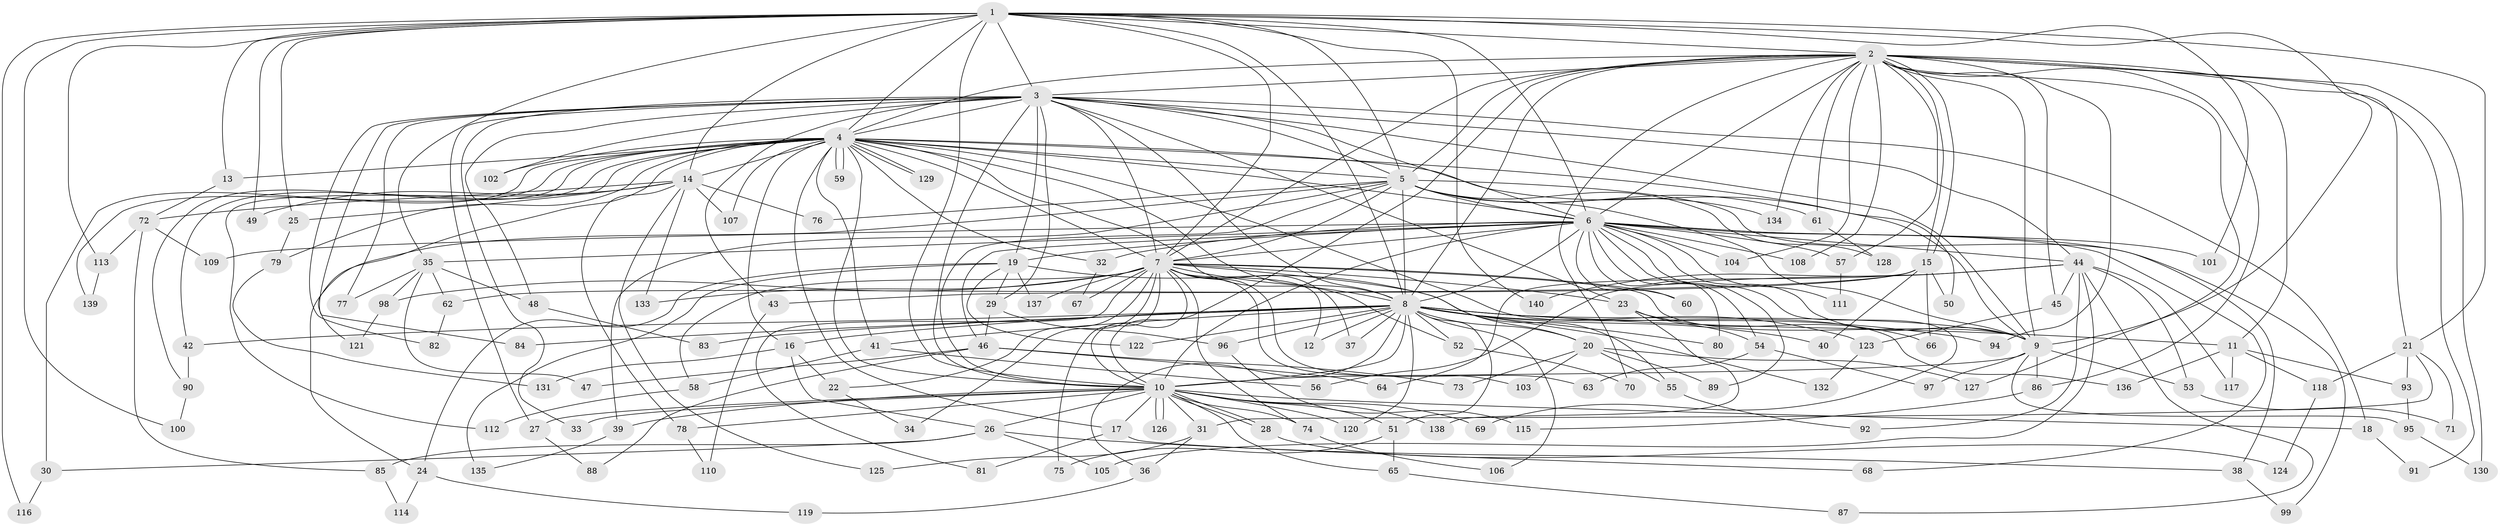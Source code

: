 // coarse degree distribution, {21: 0.008771929824561403, 23: 0.008771929824561403, 26: 0.008771929824561403, 29: 0.017543859649122806, 24: 0.008771929824561403, 27: 0.008771929824561403, 25: 0.008771929824561403, 7: 0.02631578947368421, 2: 0.5350877192982456, 10: 0.017543859649122806, 9: 0.017543859649122806, 5: 0.02631578947368421, 4: 0.06140350877192982, 3: 0.22807017543859648, 6: 0.008771929824561403, 8: 0.008771929824561403}
// Generated by graph-tools (version 1.1) at 2025/51/02/27/25 19:51:41]
// undirected, 140 vertices, 305 edges
graph export_dot {
graph [start="1"]
  node [color=gray90,style=filled];
  1;
  2;
  3;
  4;
  5;
  6;
  7;
  8;
  9;
  10;
  11;
  12;
  13;
  14;
  15;
  16;
  17;
  18;
  19;
  20;
  21;
  22;
  23;
  24;
  25;
  26;
  27;
  28;
  29;
  30;
  31;
  32;
  33;
  34;
  35;
  36;
  37;
  38;
  39;
  40;
  41;
  42;
  43;
  44;
  45;
  46;
  47;
  48;
  49;
  50;
  51;
  52;
  53;
  54;
  55;
  56;
  57;
  58;
  59;
  60;
  61;
  62;
  63;
  64;
  65;
  66;
  67;
  68;
  69;
  70;
  71;
  72;
  73;
  74;
  75;
  76;
  77;
  78;
  79;
  80;
  81;
  82;
  83;
  84;
  85;
  86;
  87;
  88;
  89;
  90;
  91;
  92;
  93;
  94;
  95;
  96;
  97;
  98;
  99;
  100;
  101;
  102;
  103;
  104;
  105;
  106;
  107;
  108;
  109;
  110;
  111;
  112;
  113;
  114;
  115;
  116;
  117;
  118;
  119;
  120;
  121;
  122;
  123;
  124;
  125;
  126;
  127;
  128;
  129;
  130;
  131;
  132;
  133;
  134;
  135;
  136;
  137;
  138;
  139;
  140;
  1 -- 2;
  1 -- 3;
  1 -- 4;
  1 -- 5;
  1 -- 6;
  1 -- 7;
  1 -- 8;
  1 -- 9;
  1 -- 10;
  1 -- 13;
  1 -- 14;
  1 -- 21;
  1 -- 25;
  1 -- 35;
  1 -- 49;
  1 -- 100;
  1 -- 101;
  1 -- 113;
  1 -- 116;
  1 -- 140;
  2 -- 3;
  2 -- 4;
  2 -- 5;
  2 -- 6;
  2 -- 7;
  2 -- 8;
  2 -- 9;
  2 -- 10;
  2 -- 11;
  2 -- 15;
  2 -- 15;
  2 -- 21;
  2 -- 45;
  2 -- 57;
  2 -- 61;
  2 -- 70;
  2 -- 86;
  2 -- 91;
  2 -- 94;
  2 -- 104;
  2 -- 108;
  2 -- 127;
  2 -- 130;
  2 -- 134;
  3 -- 4;
  3 -- 5;
  3 -- 6;
  3 -- 7;
  3 -- 8;
  3 -- 9;
  3 -- 10;
  3 -- 18;
  3 -- 19;
  3 -- 23;
  3 -- 27;
  3 -- 29;
  3 -- 33;
  3 -- 43;
  3 -- 44;
  3 -- 48;
  3 -- 77;
  3 -- 82;
  3 -- 84;
  3 -- 102;
  4 -- 5;
  4 -- 6;
  4 -- 7;
  4 -- 8;
  4 -- 9;
  4 -- 10;
  4 -- 13;
  4 -- 14;
  4 -- 16;
  4 -- 17;
  4 -- 30;
  4 -- 32;
  4 -- 41;
  4 -- 42;
  4 -- 50;
  4 -- 52;
  4 -- 59;
  4 -- 59;
  4 -- 79;
  4 -- 90;
  4 -- 102;
  4 -- 107;
  4 -- 112;
  4 -- 121;
  4 -- 129;
  4 -- 129;
  4 -- 136;
  4 -- 139;
  5 -- 6;
  5 -- 7;
  5 -- 8;
  5 -- 9;
  5 -- 10;
  5 -- 24;
  5 -- 38;
  5 -- 39;
  5 -- 61;
  5 -- 76;
  5 -- 128;
  5 -- 134;
  6 -- 7;
  6 -- 8;
  6 -- 9;
  6 -- 10;
  6 -- 19;
  6 -- 32;
  6 -- 35;
  6 -- 44;
  6 -- 46;
  6 -- 54;
  6 -- 57;
  6 -- 60;
  6 -- 68;
  6 -- 69;
  6 -- 80;
  6 -- 89;
  6 -- 99;
  6 -- 101;
  6 -- 104;
  6 -- 108;
  6 -- 109;
  6 -- 111;
  7 -- 8;
  7 -- 9;
  7 -- 10;
  7 -- 12;
  7 -- 20;
  7 -- 22;
  7 -- 23;
  7 -- 34;
  7 -- 37;
  7 -- 58;
  7 -- 60;
  7 -- 63;
  7 -- 67;
  7 -- 74;
  7 -- 75;
  7 -- 81;
  7 -- 98;
  7 -- 103;
  7 -- 133;
  7 -- 137;
  8 -- 9;
  8 -- 10;
  8 -- 11;
  8 -- 12;
  8 -- 16;
  8 -- 20;
  8 -- 36;
  8 -- 37;
  8 -- 40;
  8 -- 41;
  8 -- 42;
  8 -- 51;
  8 -- 52;
  8 -- 80;
  8 -- 83;
  8 -- 84;
  8 -- 94;
  8 -- 96;
  8 -- 106;
  8 -- 120;
  8 -- 122;
  8 -- 123;
  8 -- 132;
  9 -- 10;
  9 -- 53;
  9 -- 86;
  9 -- 95;
  9 -- 97;
  10 -- 17;
  10 -- 18;
  10 -- 26;
  10 -- 27;
  10 -- 28;
  10 -- 28;
  10 -- 31;
  10 -- 33;
  10 -- 39;
  10 -- 51;
  10 -- 65;
  10 -- 69;
  10 -- 74;
  10 -- 78;
  10 -- 120;
  10 -- 126;
  10 -- 126;
  10 -- 138;
  11 -- 93;
  11 -- 117;
  11 -- 118;
  11 -- 136;
  13 -- 72;
  14 -- 25;
  14 -- 49;
  14 -- 72;
  14 -- 76;
  14 -- 78;
  14 -- 107;
  14 -- 125;
  14 -- 133;
  15 -- 40;
  15 -- 43;
  15 -- 50;
  15 -- 62;
  15 -- 64;
  15 -- 66;
  16 -- 22;
  16 -- 26;
  16 -- 131;
  17 -- 68;
  17 -- 81;
  18 -- 91;
  19 -- 24;
  19 -- 29;
  19 -- 55;
  19 -- 122;
  19 -- 135;
  19 -- 137;
  20 -- 55;
  20 -- 73;
  20 -- 89;
  20 -- 103;
  20 -- 127;
  21 -- 31;
  21 -- 71;
  21 -- 93;
  21 -- 118;
  22 -- 34;
  23 -- 54;
  23 -- 66;
  23 -- 138;
  24 -- 114;
  24 -- 119;
  25 -- 79;
  26 -- 30;
  26 -- 38;
  26 -- 85;
  26 -- 105;
  27 -- 88;
  28 -- 124;
  29 -- 46;
  29 -- 96;
  30 -- 116;
  31 -- 36;
  31 -- 125;
  32 -- 67;
  35 -- 47;
  35 -- 48;
  35 -- 62;
  35 -- 77;
  35 -- 98;
  36 -- 119;
  38 -- 99;
  39 -- 135;
  41 -- 56;
  41 -- 58;
  42 -- 90;
  43 -- 110;
  44 -- 45;
  44 -- 53;
  44 -- 56;
  44 -- 87;
  44 -- 92;
  44 -- 105;
  44 -- 117;
  44 -- 140;
  45 -- 123;
  46 -- 47;
  46 -- 64;
  46 -- 73;
  46 -- 88;
  48 -- 83;
  51 -- 65;
  51 -- 75;
  52 -- 70;
  53 -- 71;
  54 -- 63;
  54 -- 97;
  55 -- 92;
  57 -- 111;
  58 -- 112;
  61 -- 128;
  62 -- 82;
  65 -- 87;
  72 -- 85;
  72 -- 109;
  72 -- 113;
  74 -- 106;
  78 -- 110;
  79 -- 131;
  85 -- 114;
  86 -- 115;
  90 -- 100;
  93 -- 95;
  95 -- 130;
  96 -- 115;
  98 -- 121;
  113 -- 139;
  118 -- 124;
  123 -- 132;
}
